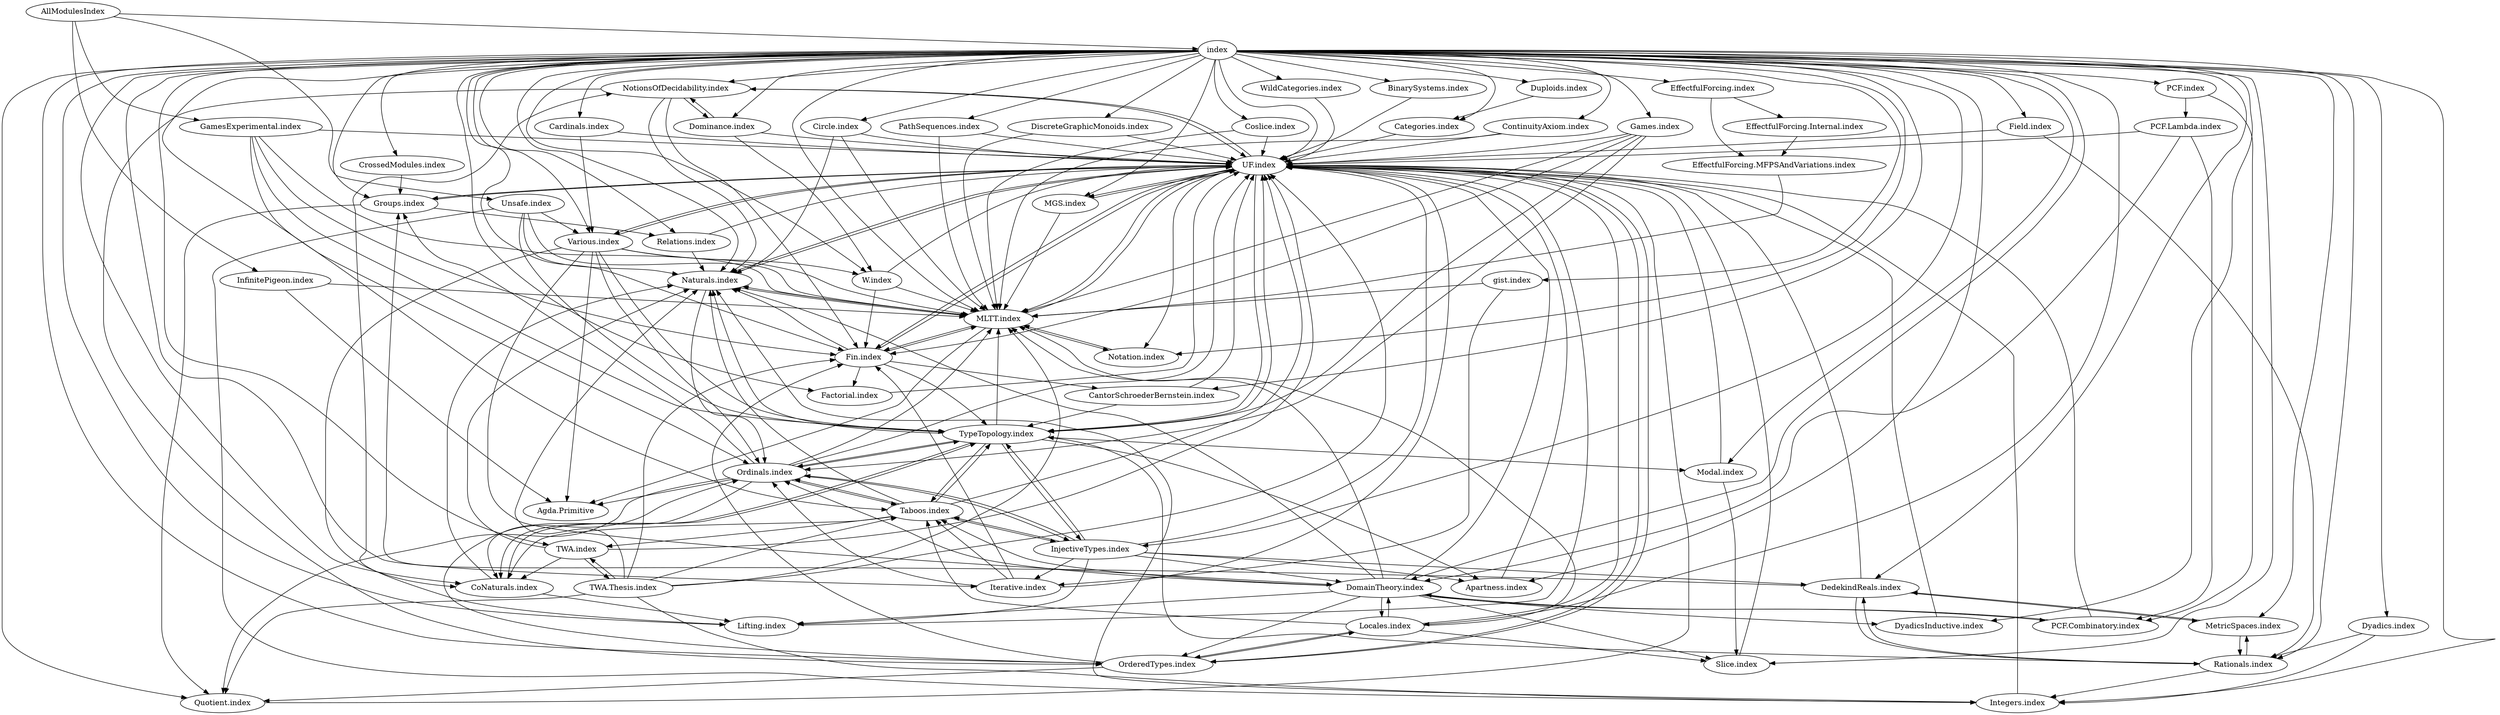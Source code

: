 digraph "dependencies" {
"NotionsOfDecidability.index" [label="NotionsOfDecidability.index"];
"W.index" [label="W.index"];
"UF.index" [label="UF.index"];
"Ordinals.index" [label="Ordinals.index"];
"Rationals.index" [label="Rationals.index"];
"GamesExperimental.index" [label="GamesExperimental.index"];
"DomainTheory.index" [label="DomainTheory.index"];
"Iterative.index" [label="Iterative.index"];
"Slice.index" [label="Slice.index"];
"Locales.index" [label="Locales.index"];
"Categories.index" [label="Categories.index"];
"Fin.index" [label="Fin.index"];
"Taboos.index" [label="Taboos.index"];
"MGS.index" [label="MGS.index"];
AllModulesIndex [label="AllModulesIndex"];
"Duploids.index" [label="Duploids.index"];
"DiscreteGraphicMonoids.index" [label="DiscreteGraphicMonoids.index"];
"EffectfulForcing.MFPSAndVariations.index" [label="EffectfulForcing.MFPSAndVariations.index"];
"InfinitePigeon.index" [label="InfinitePigeon.index"];
"Various.index" [label="Various.index"];
"TWA.Thesis.index" [label="TWA.Thesis.index"];
"Unsafe.index" [label="Unsafe.index"];
"TypeTopology.index" [label="TypeTopology.index"];
"Relations.index" [label="Relations.index"];
"Dyadics.index" [label="Dyadics.index"];
"Apartness.index" [label="Apartness.index"];
"MLTT.index" [label="MLTT.index"];
"DedekindReals.index" [label="DedekindReals.index"];
"OrderedTypes.index" [label="OrderedTypes.index"];
"Games.index" [label="Games.index"];
"InjectiveTypes.index" [label="InjectiveTypes.index"];
"PCF.Combinatory.index" [label="PCF.Combinatory.index"];
"Factorial.index" [label="Factorial.index"];
"ContinuityAxiom.index" [label="ContinuityAxiom.index"];
"Notation.index" [label="Notation.index"];
"Quotient.index" [label="Quotient.index"];
"Field.index" [label="Field.index"];
"PCF.Lambda.index" [label="PCF.Lambda.index"];
"Dominance.index" [label="Dominance.index"];
"EffectfulForcing.Internal.index" [label="EffectfulForcing.Internal.index"];
"Naturals.index" [label="Naturals.index"];
"gist.index" [label="gist.index"];
"Lifting.index" [label="Lifting.index"];
"Integers.index" [label="Integers.index"];
"Groups.index" [label="Groups.index"];
"PathSequences.index" [label="PathSequences.index"];
"CantorSchroederBernstein.index" [label="CantorSchroederBernstein.index"];
"Cardinals.index" [label="Cardinals.index"];
"CoNaturals.index" [label="CoNaturals.index"];
"Circle.index" [label="Circle.index"];
"PCF.index" [label="PCF.index"];
"WildCategories.index" [label="WildCategories.index"];
"DyadicsInductive.index" [label="DyadicsInductive.index"];
"TWA.index" [label="TWA.index"];
"BinarySystems.index" [label="BinarySystems.index"];
index [label="index"];
"Modal.index" [label="Modal.index"];
"Coslice.index" [label="Coslice.index"];
"EffectfulForcing.index" [label="EffectfulForcing.index"];
"CrossedModules.index" [label="CrossedModules.index"];
"MetricSpaces.index" [label="MetricSpaces.index"];
"Agda.Primitive" [label="Agda.Primitive"];
"NotionsOfDecidability.index" -> "Dominance.index" [key=0];
"NotionsOfDecidability.index" -> "Naturals.index" [key=0];
"NotionsOfDecidability.index" -> "OrderedTypes.index" [key=0];
"NotionsOfDecidability.index" -> "UF.index" [key=0];
"NotionsOfDecidability.index" -> "Fin.index" [key=0];
"W.index" -> "MLTT.index" [key=0];
"W.index" -> "UF.index" [key=0];
"W.index" -> "Fin.index" [key=0];
"UF.index" -> "TypeTopology.index" [key=0];
"UF.index" -> "Naturals.index" [key=0];
"UF.index" -> "Various.index" [key=0];
"UF.index" -> "NotionsOfDecidability.index" [key=0];
"UF.index" -> "MGS.index" [key=0];
"UF.index" -> "Notation.index" [key=0];
"UF.index" -> "OrderedTypes.index" [key=0];
"UF.index" -> "Groups.index" [key=0];
"UF.index" -> "Fin.index" [key=0];
"UF.index" -> "MLTT.index" [key=0];
"Ordinals.index" -> "MLTT.index" [key=0];
"Ordinals.index" -> "TypeTopology.index" [key=0];
"Ordinals.index" -> "InjectiveTypes.index" [key=0];
"Ordinals.index" -> "Quotient.index" [key=0];
"Ordinals.index" -> "Agda.Primitive" [key=0];
"Ordinals.index" -> "Taboos.index" [key=0];
"Ordinals.index" -> "CoNaturals.index" [key=0];
"Ordinals.index" -> "UF.index" [key=0];
"Ordinals.index" -> "Groups.index" [key=0];
"Rationals.index" -> "MetricSpaces.index" [key=0];
"Rationals.index" -> "DedekindReals.index" [key=0];
"Rationals.index" -> "TypeTopology.index" [key=0];
"Rationals.index" -> "Integers.index" [key=0];
"GamesExperimental.index" -> "UF.index" [key=0];
"GamesExperimental.index" -> "Ordinals.index" [key=0];
"GamesExperimental.index" -> "Fin.index" [key=0];
"GamesExperimental.index" -> "MLTT.index" [key=0];
"GamesExperimental.index" -> "TypeTopology.index" [key=0];
"DomainTheory.index" -> "PCF.Combinatory.index" [key=0];
"DomainTheory.index" -> "OrderedTypes.index" [key=0];
"DomainTheory.index" -> "Taboos.index" [key=0];
"DomainTheory.index" -> "Slice.index" [key=0];
"DomainTheory.index" -> "Lifting.index" [key=0];
"DomainTheory.index" -> "UF.index" [key=0];
"DomainTheory.index" -> "Ordinals.index" [key=0];
"DomainTheory.index" -> "MLTT.index" [key=0];
"DomainTheory.index" -> "Locales.index" [key=0];
"DomainTheory.index" -> "Naturals.index" [key=0];
"DomainTheory.index" -> "DyadicsInductive.index" [key=0];
"Iterative.index" -> "Taboos.index" [key=0];
"Iterative.index" -> "UF.index" [key=0];
"Iterative.index" -> "Ordinals.index" [key=0];
"Iterative.index" -> "Fin.index" [key=0];
"Slice.index" -> "UF.index" [key=0];
"Locales.index" -> "DomainTheory.index" [key=0];
"Locales.index" -> "OrderedTypes.index" [key=0];
"Locales.index" -> "Taboos.index" [key=0];
"Locales.index" -> "Slice.index" [key=0];
"Locales.index" -> "UF.index" [key=0];
"Locales.index" -> "MLTT.index" [key=0];
"Categories.index" -> "UF.index" [key=0];
"Fin.index" -> "MLTT.index" [key=0];
"Fin.index" -> "TypeTopology.index" [key=0];
"Fin.index" -> "CantorSchroederBernstein.index" [key=0];
"Fin.index" -> "Naturals.index" [key=0];
"Fin.index" -> "Factorial.index" [key=0];
"Fin.index" -> "UF.index" [key=0];
"Taboos.index" -> "TWA.index" [key=0];
"Taboos.index" -> "CoNaturals.index" [key=0];
"Taboos.index" -> "UF.index" [key=0];
"Taboos.index" -> "Ordinals.index" [key=0];
"Taboos.index" -> "TypeTopology.index" [key=0];
"Taboos.index" -> "InjectiveTypes.index" [key=0];
"Taboos.index" -> "Naturals.index" [key=0];
"MGS.index" -> "UF.index" [key=0];
"MGS.index" -> "MLTT.index" [key=0];
AllModulesIndex -> "Unsafe.index" [key=0];
AllModulesIndex -> "GamesExperimental.index" [key=0];
AllModulesIndex -> "InfinitePigeon.index" [key=0];
AllModulesIndex -> index [key=0];
"Duploids.index" -> "Categories.index" [key=0];
"DiscreteGraphicMonoids.index" -> "MLTT.index" [key=0];
"DiscreteGraphicMonoids.index" -> "UF.index" [key=0];
"EffectfulForcing.MFPSAndVariations.index" -> "MLTT.index" [key=0];
"InfinitePigeon.index" -> "Agda.Primitive" [key=0];
"InfinitePigeon.index" -> "MLTT.index" [key=0];
"Various.index" -> "UF.index" [key=0];
"Various.index" -> "Ordinals.index" [key=0];
"Various.index" -> "MLTT.index" [key=0];
"Various.index" -> "W.index" [key=0];
"Various.index" -> "TypeTopology.index" [key=0];
"Various.index" -> "DomainTheory.index" [key=0];
"Various.index" -> "Agda.Primitive" [key=0];
"Various.index" -> "CoNaturals.index" [key=0];
"TWA.Thesis.index" -> "Naturals.index" [key=0];
"TWA.Thesis.index" -> "TWA.index" [key=0];
"TWA.Thesis.index" -> "Integers.index" [key=0];
"TWA.Thesis.index" -> "Quotient.index" [key=0];
"TWA.Thesis.index" -> "Taboos.index" [key=0];
"TWA.Thesis.index" -> "UF.index" [key=0];
"TWA.Thesis.index" -> "Fin.index" [key=0];
"TWA.Thesis.index" -> "MLTT.index" [key=0];
"Unsafe.index" -> "Naturals.index" [key=0];
"Unsafe.index" -> "Integers.index" [key=0];
"Unsafe.index" -> "MLTT.index" [key=0];
"Unsafe.index" -> "TypeTopology.index" [key=0];
"Unsafe.index" -> "Various.index" [key=0];
"TypeTopology.index" -> "InjectiveTypes.index" [key=0];
"TypeTopology.index" -> "Naturals.index" [key=0];
"TypeTopology.index" -> "Apartness.index" [key=0];
"TypeTopology.index" -> "CoNaturals.index" [key=0];
"TypeTopology.index" -> "Modal.index" [key=0];
"TypeTopology.index" -> "UF.index" [key=0];
"TypeTopology.index" -> "Ordinals.index" [key=0];
"TypeTopology.index" -> "Taboos.index" [key=0];
"TypeTopology.index" -> "MLTT.index" [key=0];
"Relations.index" -> "Naturals.index" [key=0];
"Relations.index" -> "UF.index" [key=0];
"Dyadics.index" -> "Integers.index" [key=0];
"Dyadics.index" -> "Rationals.index" [key=0];
"Apartness.index" -> "UF.index" [key=0];
"MLTT.index" -> "Agda.Primitive" [key=0];
"MLTT.index" -> "UF.index" [key=0];
"MLTT.index" -> "Fin.index" [key=0];
"MLTT.index" -> "Naturals.index" [key=0];
"MLTT.index" -> "Notation.index" [key=0];
"DedekindReals.index" -> "Rationals.index" [key=0];
"DedekindReals.index" -> "UF.index" [key=0];
"DedekindReals.index" -> "Groups.index" [key=0];
"DedekindReals.index" -> "MetricSpaces.index" [key=0];
"OrderedTypes.index" -> "Quotient.index" [key=0];
"OrderedTypes.index" -> "UF.index" [key=0];
"OrderedTypes.index" -> "Locales.index" [key=0];
"OrderedTypes.index" -> "Ordinals.index" [key=0];
"OrderedTypes.index" -> "Fin.index" [key=0];
"Games.index" -> "TypeTopology.index" [key=0];
"Games.index" -> "UF.index" [key=0];
"Games.index" -> "MLTT.index" [key=0];
"Games.index" -> "Fin.index" [key=0];
"Games.index" -> "Ordinals.index" [key=0];
"InjectiveTypes.index" -> "Apartness.index" [key=0];
"InjectiveTypes.index" -> "DomainTheory.index" [key=0];
"InjectiveTypes.index" -> "UF.index" [key=0];
"InjectiveTypes.index" -> "Ordinals.index" [key=0];
"InjectiveTypes.index" -> "Iterative.index" [key=0];
"InjectiveTypes.index" -> "Taboos.index" [key=0];
"InjectiveTypes.index" -> "Lifting.index" [key=0];
"InjectiveTypes.index" -> "DedekindReals.index" [key=0];
"InjectiveTypes.index" -> "TypeTopology.index" [key=0];
"PCF.Combinatory.index" -> "DomainTheory.index" [key=0];
"PCF.Combinatory.index" -> "UF.index" [key=0];
"Factorial.index" -> "UF.index" [key=0];
"ContinuityAxiom.index" -> "UF.index" [key=0];
"ContinuityAxiom.index" -> "MLTT.index" [key=0];
"Notation.index" -> "MLTT.index" [key=0];
"Quotient.index" -> "UF.index" [key=0];
"Field.index" -> "UF.index" [key=0];
"Field.index" -> "Rationals.index" [key=0];
"PCF.Lambda.index" -> "UF.index" [key=0];
"PCF.Lambda.index" -> "PCF.Combinatory.index" [key=0];
"PCF.Lambda.index" -> "DomainTheory.index" [key=0];
"Dominance.index" -> "UF.index" [key=0];
"Dominance.index" -> "W.index" [key=0];
"Dominance.index" -> "NotionsOfDecidability.index" [key=0];
"EffectfulForcing.Internal.index" -> "EffectfulForcing.MFPSAndVariations.index" [key=0];
"Naturals.index" -> "UF.index" [key=0];
"Naturals.index" -> "Ordinals.index" [key=0];
"Naturals.index" -> "MLTT.index" [key=0];
"gist.index" -> "Iterative.index" [key=0];
"gist.index" -> "MLTT.index" [key=0];
"Lifting.index" -> "NotionsOfDecidability.index" [key=0];
"Lifting.index" -> "UF.index" [key=0];
"Integers.index" -> "Naturals.index" [key=0];
"Integers.index" -> "UF.index" [key=0];
"Groups.index" -> "Relations.index" [key=0];
"Groups.index" -> "Quotient.index" [key=0];
"Groups.index" -> "UF.index" [key=0];
"PathSequences.index" -> "MLTT.index" [key=0];
"PathSequences.index" -> "UF.index" [key=0];
"CantorSchroederBernstein.index" -> "TypeTopology.index" [key=0];
"CantorSchroederBernstein.index" -> "UF.index" [key=0];
"Cardinals.index" -> "UF.index" [key=0];
"Cardinals.index" -> "Various.index" [key=0];
"CoNaturals.index" -> "Lifting.index" [key=0];
"CoNaturals.index" -> "TypeTopology.index" [key=0];
"CoNaturals.index" -> "Naturals.index" [key=0];
"Circle.index" -> "Naturals.index" [key=0];
"Circle.index" -> "UF.index" [key=0];
"Circle.index" -> "MLTT.index" [key=0];
"PCF.index" -> "PCF.Lambda.index" [key=0];
"PCF.index" -> "PCF.Combinatory.index" [key=0];
"WildCategories.index" -> "UF.index" [key=0];
"DyadicsInductive.index" -> "UF.index" [key=0];
"TWA.index" -> "TWA.Thesis.index" [key=0];
"TWA.index" -> "UF.index" [key=0];
"TWA.index" -> "Naturals.index" [key=0];
"TWA.index" -> "CoNaturals.index" [key=0];
"BinarySystems.index" -> "UF.index" [key=0];
index -> "Factorial.index" [key=0];
index -> "Categories.index" [key=0];
index -> "Apartness.index" [key=0];
index -> "CoNaturals.index" [key=0];
index -> "EffectfulForcing.index" [key=0];
index -> "Modal.index" [key=0];
index -> "CrossedModules.index" [key=0];
index -> "UF.index" [key=0];
index -> "Field.index" [key=0];
index -> "Groups.index" [key=0];
index -> "Fin.index" [key=0];
index -> "Iterative.index" [key=0];
index -> "Rationals.index" [key=0];
index -> "W.index" [key=0];
index -> "Games.index" [key=0];
index -> "CantorSchroederBernstein.index" [key=0];
index -> "Dominance.index" [key=0];
index -> "OrderedTypes.index" [key=0];
index -> "WildCategories.index" [key=0];
index -> "Locales.index" [key=0];
index -> "Taboos.index" [key=0];
index -> "PCF.index" [key=0];
index -> "Slice.index" [key=0];
index -> "Lifting.index" [key=0];
index -> "Cardinals.index" [key=0];
index -> "DiscreteGraphicMonoids.index" [key=0];
index -> "MLTT.index" [key=0];
index -> "MetricSpaces.index" [key=0];
index -> "DedekindReals.index" [key=0];
index -> "Dyadics.index" [key=0];
index -> "Circle.index" [key=0];
index -> "Relations.index" [key=0];
index -> "BinarySystems.index" [key=0];
index -> "DyadicsInductive.index" [key=0];
index -> "gist.index" [key=0];
index -> "TWA.index" [key=0];
index -> "Various.index" [key=0];
index -> "Duploids.index" [key=0];
index -> "Coslice.index" [key=0];
index -> "ContinuityAxiom.index" [key=0];
index -> "NotionsOfDecidability.index" [key=0];
index -> "InjectiveTypes.index" [key=0];
index -> "PathSequences.index" [key=0];
index -> "DomainTheory.index" [key=0];
index -> "Naturals.index" [key=0];
index -> "Integers.index" [key=0];
index -> "MGS.index" [key=0];
index -> "Quotient.index" [key=0];
index -> "Notation.index" [key=0];
"Modal.index" -> "Slice.index" [key=0];
"Modal.index" -> "UF.index" [key=0];
"Coslice.index" -> "UF.index" [key=0];
"Coslice.index" -> "MLTT.index" [key=0];
"EffectfulForcing.index" -> "EffectfulForcing.Internal.index" [key=0];
"EffectfulForcing.index" -> "EffectfulForcing.MFPSAndVariations.index" [key=0];
"CrossedModules.index" -> "Groups.index" [key=0];
"MetricSpaces.index" -> "Rationals.index" [key=0];
"MetricSpaces.index" -> "DedekindReals.index" [key=0];
}
